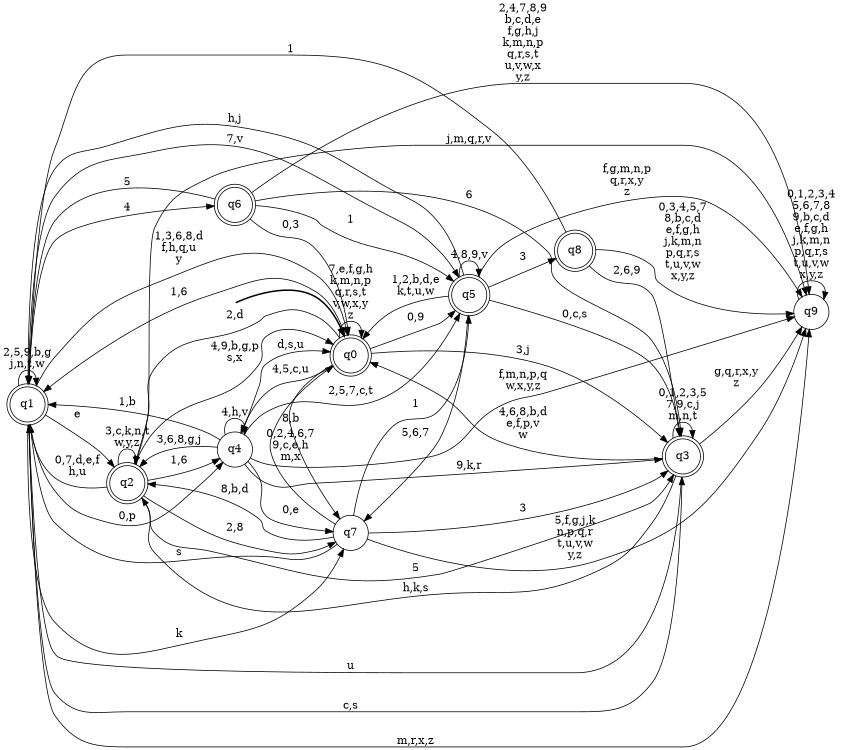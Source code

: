 digraph DFA {
__start0 [style = invis, shape = none, label = "", width = 0, height = 0];

rankdir=LR;
size="8,5";

s0 [style="rounded,filled", color="black", fillcolor="white" shape="doublecircle", label="q0"];
s1 [style="rounded,filled", color="black", fillcolor="white" shape="doublecircle", label="q1"];
s2 [style="rounded,filled", color="black", fillcolor="white" shape="doublecircle", label="q2"];
s3 [style="rounded,filled", color="black", fillcolor="white" shape="doublecircle", label="q3"];
s4 [style="filled", color="black", fillcolor="white" shape="circle", label="q4"];
s5 [style="rounded,filled", color="black", fillcolor="white" shape="doublecircle", label="q5"];
s6 [style="rounded,filled", color="black", fillcolor="white" shape="doublecircle", label="q6"];
s7 [style="filled", color="black", fillcolor="white" shape="circle", label="q7"];
s8 [style="rounded,filled", color="black", fillcolor="white" shape="doublecircle", label="q8"];
s9 [style="filled", color="black", fillcolor="white" shape="circle", label="q9"];
subgraph cluster_main { 
	graph [pad=".75", ranksep="0.15", nodesep="0.15"];
	 style=invis; 
	__start0 -> s0 [penwidth=2];
}
s0 -> s0 [label="7,e,f,g,h\nk,m,n,p\nq,r,s,t\nv,w,x,y\nz"];
s0 -> s1 [label="1,6"];
s0 -> s2 [label="2,d"];
s0 -> s3 [label="3,j"];
s0 -> s4 [label="4,5,c,u"];
s0 -> s5 [label="0,9"];
s0 -> s7 [label="8,b"];
s1 -> s0 [label="1,3,6,8,d\nf,h,q,u\ny"];
s1 -> s1 [label="2,5,9,b,g\nj,n,t,w"];
s1 -> s2 [label="e"];
s1 -> s3 [label="c,s"];
s1 -> s4 [label="0,p"];
s1 -> s5 [label="7,v"];
s1 -> s6 [label="4"];
s1 -> s7 [label="k"];
s1 -> s9 [label="m,r,x,z"];
s2 -> s0 [label="4,9,b,g,p\ns,x"];
s2 -> s1 [label="0,7,d,e,f\nh,u"];
s2 -> s2 [label="3,c,k,n,t\nw,y,z"];
s2 -> s3 [label="5"];
s2 -> s4 [label="1,6"];
s2 -> s7 [label="2,8"];
s2 -> s9 [label="j,m,q,r,v"];
s3 -> s0 [label="4,6,8,b,d\ne,f,p,v\nw"];
s3 -> s1 [label="u"];
s3 -> s2 [label="h,k,s"];
s3 -> s3 [label="0,1,2,3,5\n7,9,c,j\nm,n,t"];
s3 -> s9 [label="g,q,r,x,y\nz"];
s4 -> s0 [label="d,s,u"];
s4 -> s1 [label="1,b"];
s4 -> s2 [label="3,6,8,g,j"];
s4 -> s3 [label="9,k,r"];
s4 -> s4 [label="4,h,v"];
s4 -> s5 [label="2,5,7,c,t"];
s4 -> s7 [label="0,e"];
s4 -> s9 [label="f,m,n,p,q\nw,x,y,z"];
s5 -> s0 [label="1,2,b,d,e\nk,t,u,w"];
s5 -> s1 [label="h,j"];
s5 -> s3 [label="0,c,s"];
s5 -> s5 [label="4,8,9,v"];
s5 -> s7 [label="5,6,7"];
s5 -> s8 [label="3"];
s5 -> s9 [label="f,g,m,n,p\nq,r,x,y\nz"];
s6 -> s0 [label="0,3"];
s6 -> s1 [label="5"];
s6 -> s3 [label="6"];
s6 -> s5 [label="1"];
s6 -> s9 [label="2,4,7,8,9\nb,c,d,e\nf,g,h,j\nk,m,n,p\nq,r,s,t\nu,v,w,x\ny,z"];
s7 -> s0 [label="0,2,4,6,7\n9,c,e,h\nm,x"];
s7 -> s1 [label="s"];
s7 -> s2 [label="8,b,d"];
s7 -> s3 [label="3"];
s7 -> s5 [label="1"];
s7 -> s9 [label="5,f,g,j,k\nn,p,q,r\nt,u,v,w\ny,z"];
s8 -> s1 [label="1"];
s8 -> s3 [label="2,6,9"];
s8 -> s9 [label="0,3,4,5,7\n8,b,c,d\ne,f,g,h\nj,k,m,n\np,q,r,s\nt,u,v,w\nx,y,z"];
s9 -> s9 [label="0,1,2,3,4\n5,6,7,8\n9,b,c,d\ne,f,g,h\nj,k,m,n\np,q,r,s\nt,u,v,w\nx,y,z"];

}